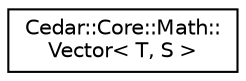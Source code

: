 digraph "Graphical Class Hierarchy"
{
 // LATEX_PDF_SIZE
  edge [fontname="Helvetica",fontsize="10",labelfontname="Helvetica",labelfontsize="10"];
  node [fontname="Helvetica",fontsize="10",shape=record];
  rankdir="LR";
  Node0 [label="Cedar::Core::Math::\lVector\< T, S \>",height=0.2,width=0.4,color="black", fillcolor="white", style="filled",URL="$classCedar_1_1Core_1_1Math_1_1Vector.html",tooltip=" "];
}
